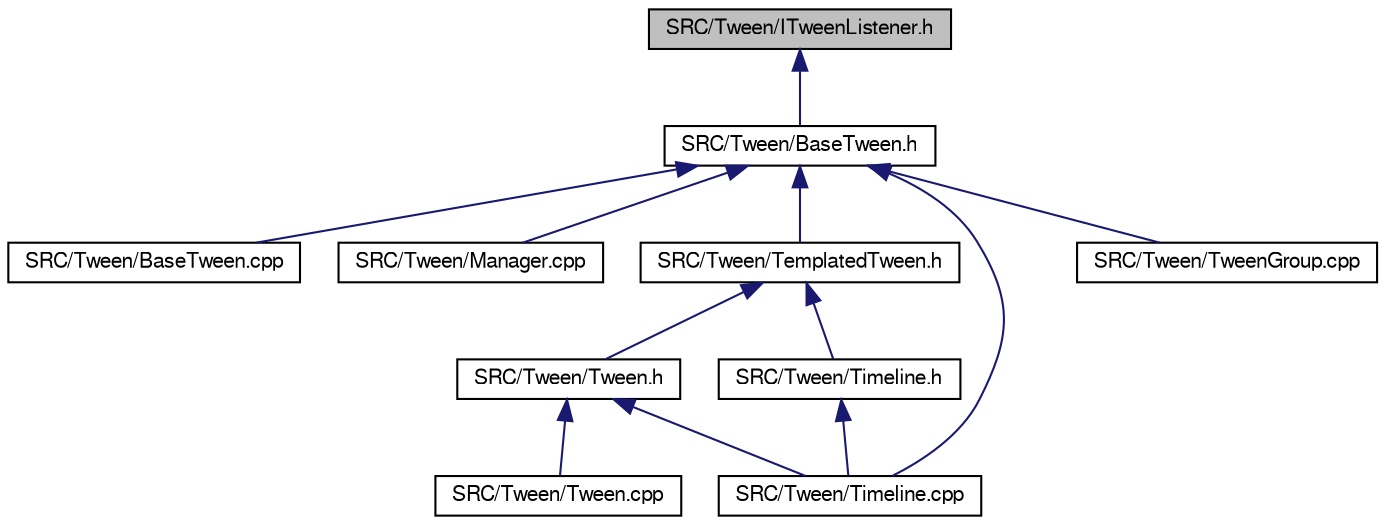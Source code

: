 digraph "SRC/Tween/ITweenListener.h"
{
  bgcolor="transparent";
  edge [fontname="FreeSans",fontsize="10",labelfontname="FreeSans",labelfontsize="10"];
  node [fontname="FreeSans",fontsize="10",shape=record];
  Node1 [label="SRC/Tween/ITweenListener.h",height=0.2,width=0.4,color="black", fillcolor="grey75", style="filled" fontcolor="black"];
  Node1 -> Node2 [dir="back",color="midnightblue",fontsize="10",style="solid",fontname="FreeSans"];
  Node2 [label="SRC/Tween/BaseTween.h",height=0.2,width=0.4,color="black",URL="$BaseTween_8h.html"];
  Node2 -> Node3 [dir="back",color="midnightblue",fontsize="10",style="solid",fontname="FreeSans"];
  Node3 [label="SRC/Tween/BaseTween.cpp",height=0.2,width=0.4,color="black",URL="$BaseTween_8cpp.html"];
  Node2 -> Node4 [dir="back",color="midnightblue",fontsize="10",style="solid",fontname="FreeSans"];
  Node4 [label="SRC/Tween/Manager.cpp",height=0.2,width=0.4,color="black",URL="$Manager_8cpp.html"];
  Node2 -> Node5 [dir="back",color="midnightblue",fontsize="10",style="solid",fontname="FreeSans"];
  Node5 [label="SRC/Tween/TemplatedTween.h",height=0.2,width=0.4,color="black",URL="$TemplatedTween_8h.html"];
  Node5 -> Node6 [dir="back",color="midnightblue",fontsize="10",style="solid",fontname="FreeSans"];
  Node6 [label="SRC/Tween/Timeline.h",height=0.2,width=0.4,color="black",URL="$Timeline_8h.html"];
  Node6 -> Node7 [dir="back",color="midnightblue",fontsize="10",style="solid",fontname="FreeSans"];
  Node7 [label="SRC/Tween/Timeline.cpp",height=0.2,width=0.4,color="black",URL="$Timeline_8cpp.html"];
  Node5 -> Node8 [dir="back",color="midnightblue",fontsize="10",style="solid",fontname="FreeSans"];
  Node8 [label="SRC/Tween/Tween.h",height=0.2,width=0.4,color="black",URL="$Tween_8h.html"];
  Node8 -> Node7 [dir="back",color="midnightblue",fontsize="10",style="solid",fontname="FreeSans"];
  Node8 -> Node9 [dir="back",color="midnightblue",fontsize="10",style="solid",fontname="FreeSans"];
  Node9 [label="SRC/Tween/Tween.cpp",height=0.2,width=0.4,color="black",URL="$Tween_8cpp.html"];
  Node2 -> Node7 [dir="back",color="midnightblue",fontsize="10",style="solid",fontname="FreeSans"];
  Node2 -> Node10 [dir="back",color="midnightblue",fontsize="10",style="solid",fontname="FreeSans"];
  Node10 [label="SRC/Tween/TweenGroup.cpp",height=0.2,width=0.4,color="black",URL="$TweenGroup_8cpp.html"];
}
